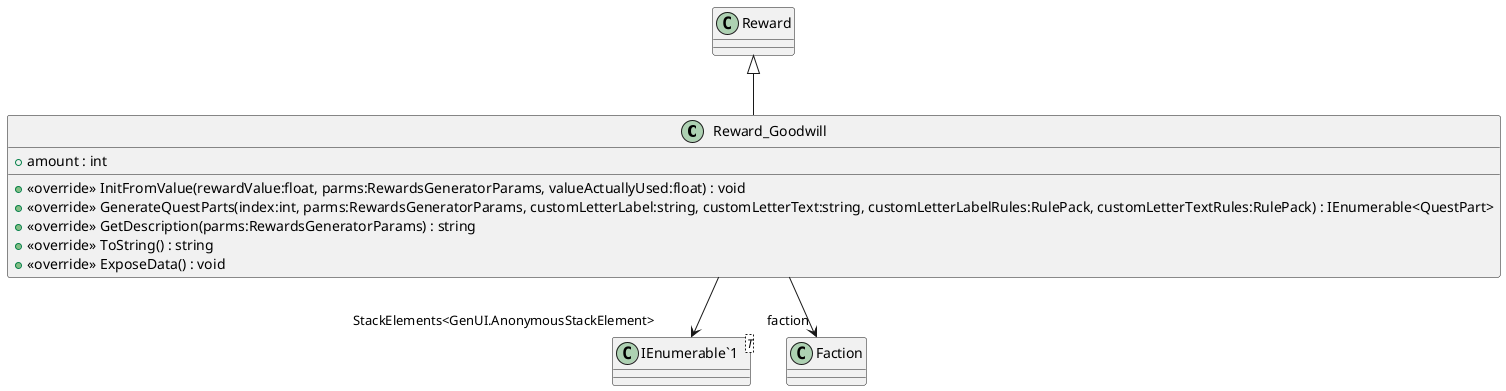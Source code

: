 @startuml
class Reward_Goodwill {
    + amount : int
    + <<override>> InitFromValue(rewardValue:float, parms:RewardsGeneratorParams, valueActuallyUsed:float) : void
    + <<override>> GenerateQuestParts(index:int, parms:RewardsGeneratorParams, customLetterLabel:string, customLetterText:string, customLetterLabelRules:RulePack, customLetterTextRules:RulePack) : IEnumerable<QuestPart>
    + <<override>> GetDescription(parms:RewardsGeneratorParams) : string
    + <<override>> ToString() : string
    + <<override>> ExposeData() : void
}
class "IEnumerable`1"<T> {
}
Reward <|-- Reward_Goodwill
Reward_Goodwill --> "faction" Faction
Reward_Goodwill --> "StackElements<GenUI.AnonymousStackElement>" "IEnumerable`1"
@enduml
